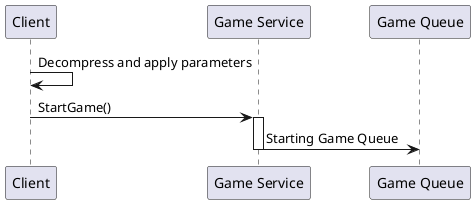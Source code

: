 @startuml starting-game
participant client as "Client"
participant "Game Service" as gameservice
participant "Game Queue" as gamequeue

client -> client: Decompress and apply parameters
client -> gameservice: StartGame()
activate gameservice
gameservice -> gamequeue: Starting Game Queue
deactivate gameservice
@enduml
